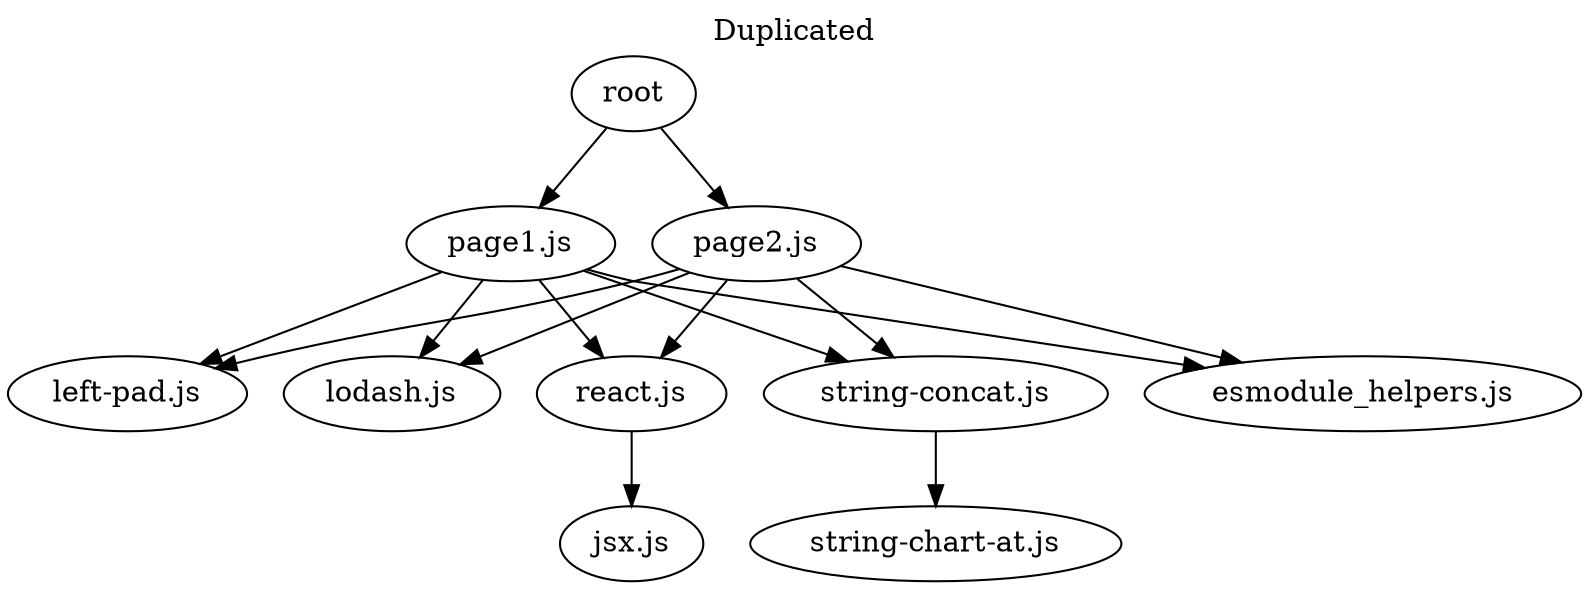 digraph merged {
  labelloc="t";
  label="Duplicated";
  layout="dot";

  "esmodule_helpers.js";
  "jsx.js";
  "left-pad.js";
  "lodash.js";
  "page1.js";
  "page2.js";
  "react.js";
  "root";
  "string-chart-at.js";
  "string-concat.js";

  "page1.js" -> "esmodule_helpers.js";
  "page1.js" -> "left-pad.js";
  "page1.js" -> "lodash.js";
  "page1.js" -> "react.js";
  "page1.js" -> "string-concat.js";
  "page2.js" -> "esmodule_helpers.js";
  "page2.js" -> "left-pad.js";
  "page2.js" -> "lodash.js";
  "page2.js" -> "react.js";
  "page2.js" -> "string-concat.js";
  "react.js" -> "jsx.js";
  "root" -> "page1.js";
  "root" -> "page2.js";
  "string-concat.js" -> "string-chart-at.js";
}